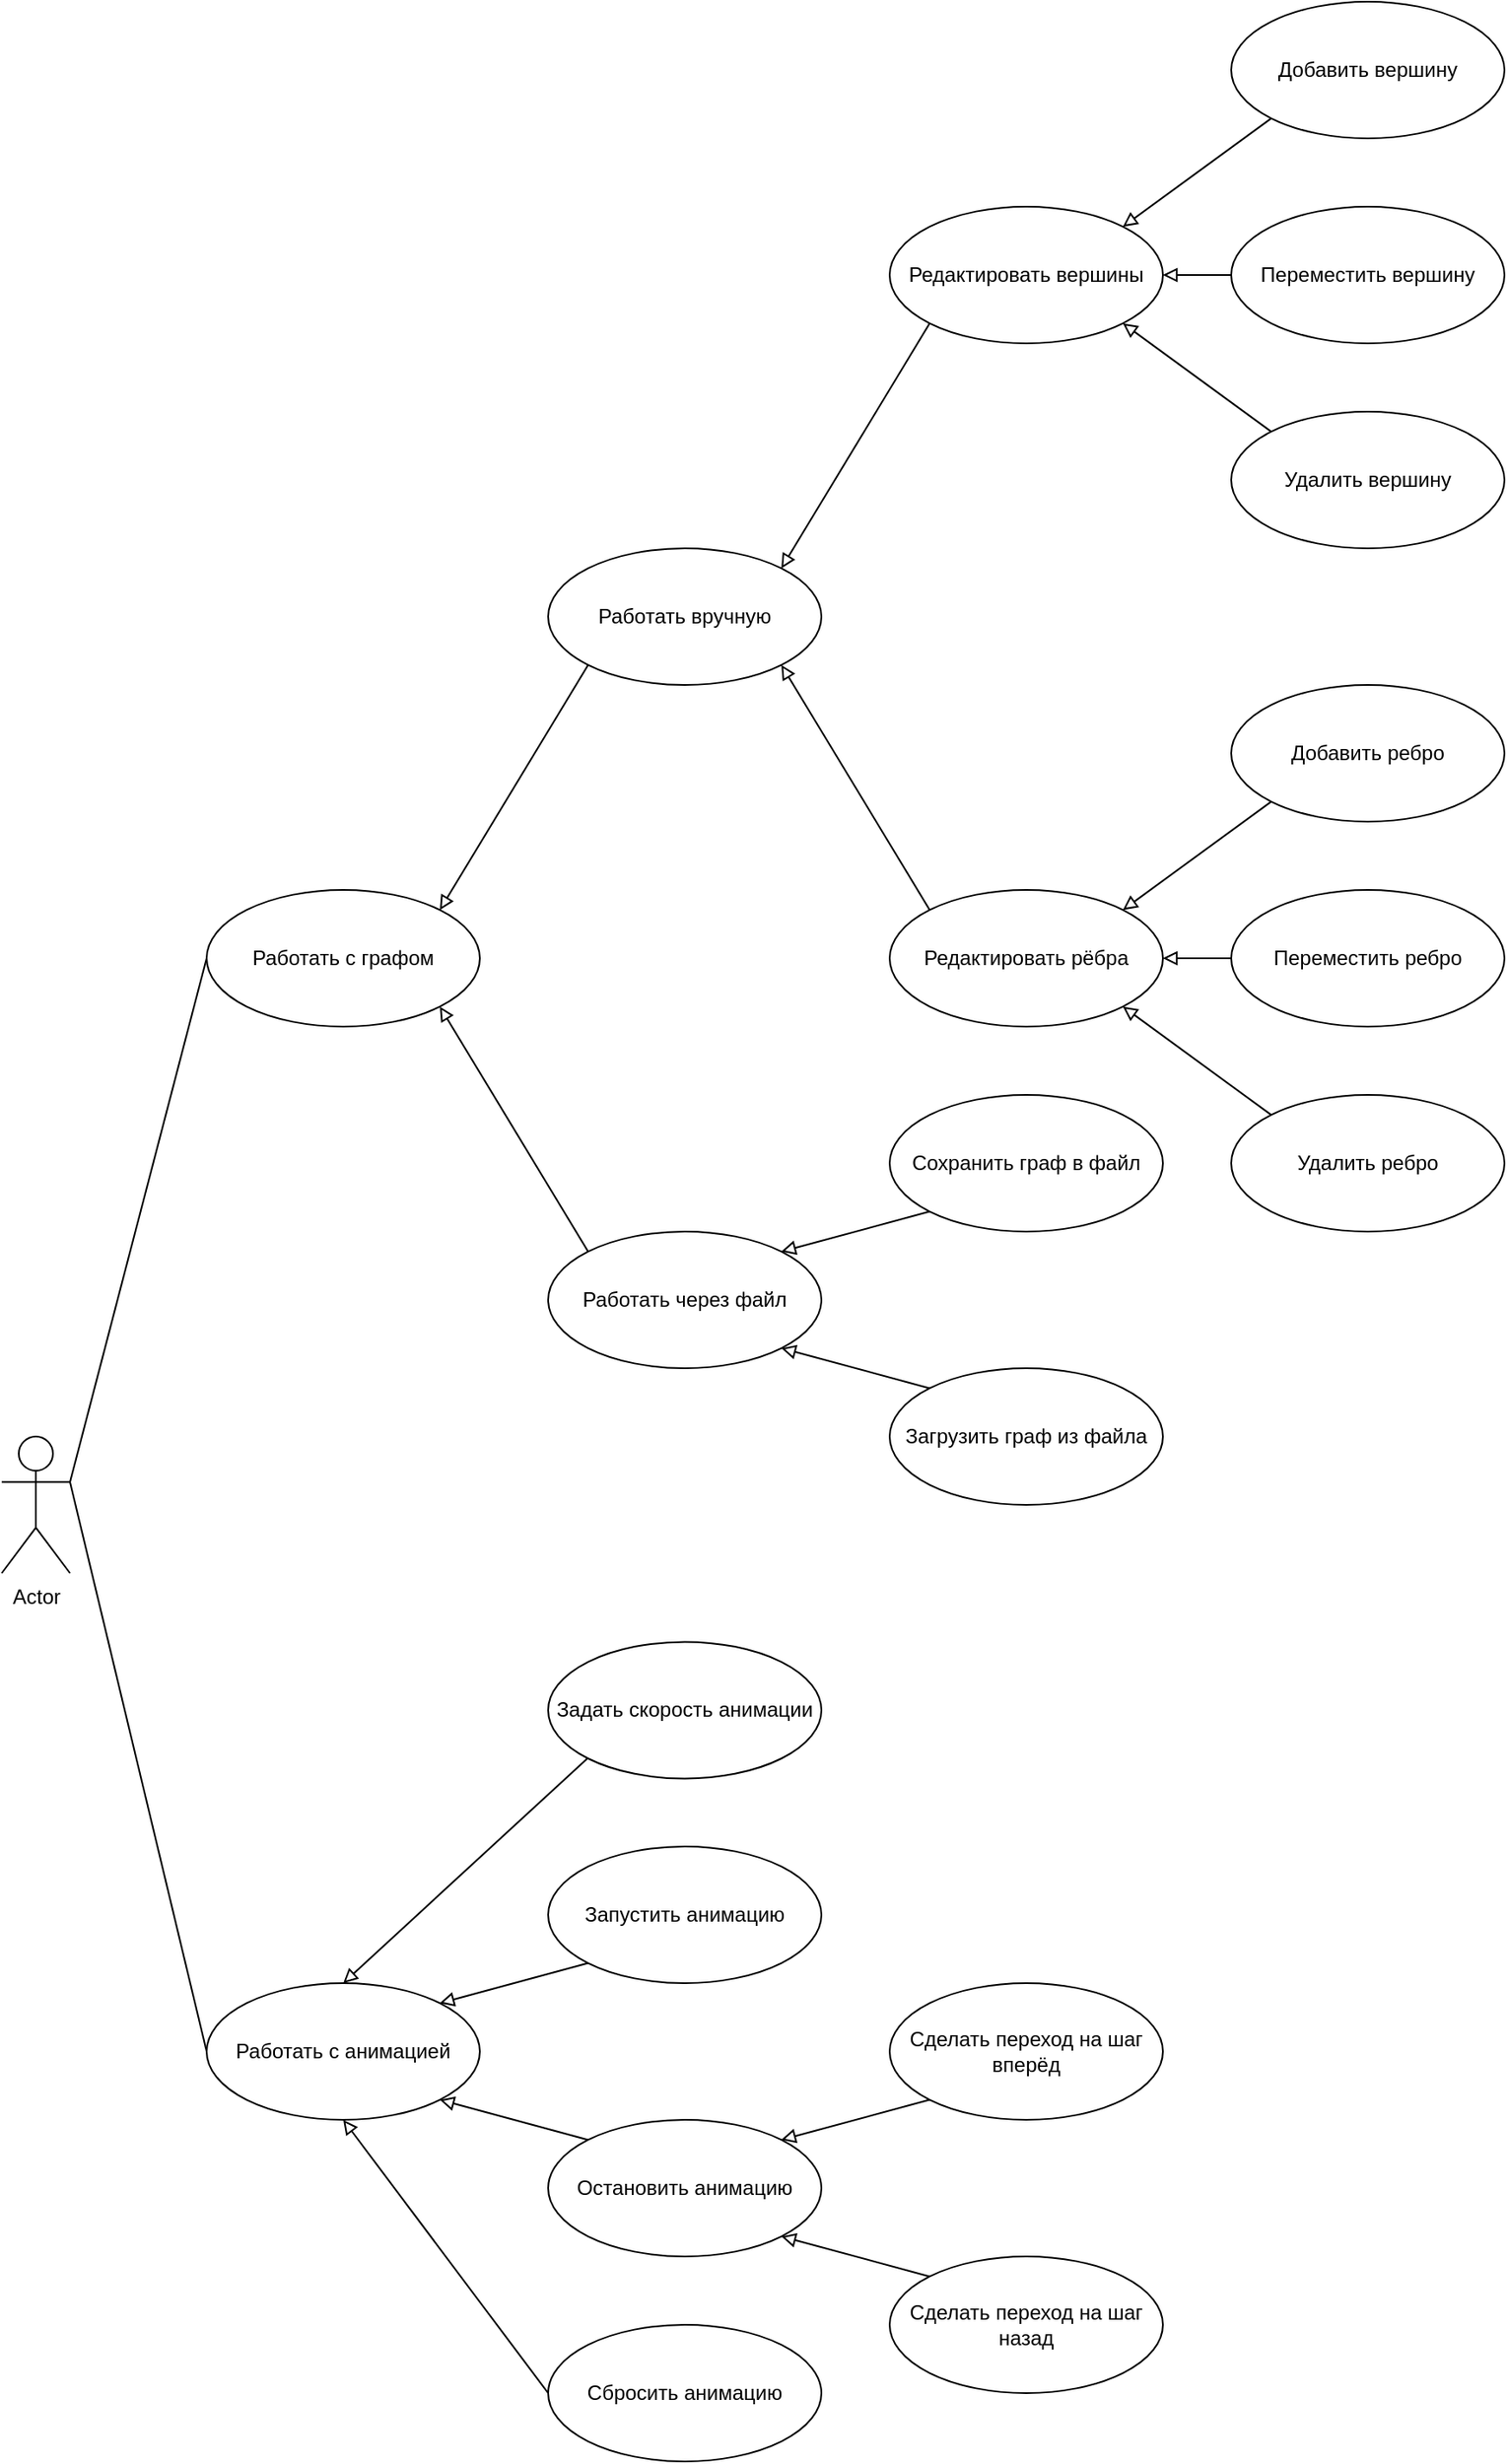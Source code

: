 <mxfile version="10.8.9" type="device"><diagram id="ISBBnGdlGHiLUhDD5e4Z" name="Page-1"><mxGraphModel dx="988" dy="519" grid="1" gridSize="10" guides="1" tooltips="1" connect="1" arrows="1" fold="1" page="1" pageScale="1" pageWidth="827" pageHeight="1169" math="0" shadow="0"><root><mxCell id="0"/><mxCell id="1" parent="0"/><mxCell id="IY1mkd1tVNOpLGi5FA0X-1" value="Actor" style="shape=umlActor;verticalLabelPosition=bottom;labelBackgroundColor=#ffffff;verticalAlign=top;html=1;outlineConnect=0;" vertex="1" parent="1"><mxGeometry x="40" y="880" width="40" height="80" as="geometry"/></mxCell><mxCell id="IY1mkd1tVNOpLGi5FA0X-6" value="Работать с графом" style="ellipse;whiteSpace=wrap;html=1;" vertex="1" parent="1"><mxGeometry x="160" y="560" width="160" height="80" as="geometry"/></mxCell><mxCell id="IY1mkd1tVNOpLGi5FA0X-9" value="" style="endArrow=none;html=1;strokeColor=#000000;entryX=0;entryY=0.5;entryDx=0;entryDy=0;exitX=1;exitY=0.333;exitDx=0;exitDy=0;exitPerimeter=0;" edge="1" parent="1" source="IY1mkd1tVNOpLGi5FA0X-1" target="IY1mkd1tVNOpLGi5FA0X-6"><mxGeometry width="50" height="50" relative="1" as="geometry"><mxPoint x="20" y="410" as="sourcePoint"/><mxPoint x="70" y="360" as="targetPoint"/></mxGeometry></mxCell><mxCell id="IY1mkd1tVNOpLGi5FA0X-10" value="Работать с анимацией" style="ellipse;whiteSpace=wrap;html=1;" vertex="1" parent="1"><mxGeometry x="160" y="1200" width="160" height="80" as="geometry"/></mxCell><mxCell id="IY1mkd1tVNOpLGi5FA0X-11" value="" style="endArrow=none;html=1;strokeColor=#000000;entryX=0;entryY=0.5;entryDx=0;entryDy=0;exitX=1;exitY=0.333;exitDx=0;exitDy=0;exitPerimeter=0;" edge="1" parent="1" source="IY1mkd1tVNOpLGi5FA0X-1" target="IY1mkd1tVNOpLGi5FA0X-10"><mxGeometry width="50" height="50" relative="1" as="geometry"><mxPoint x="50" y="280" as="sourcePoint"/><mxPoint x="70" y="380" as="targetPoint"/></mxGeometry></mxCell><mxCell id="IY1mkd1tVNOpLGi5FA0X-36" style="edgeStyle=none;rounded=0;orthogonalLoop=1;jettySize=auto;html=1;exitX=0;exitY=1;exitDx=0;exitDy=0;entryX=1;entryY=0;entryDx=0;entryDy=0;endArrow=block;endFill=0;strokeColor=#000000;" edge="1" parent="1" source="IY1mkd1tVNOpLGi5FA0X-12" target="IY1mkd1tVNOpLGi5FA0X-32"><mxGeometry relative="1" as="geometry"/></mxCell><mxCell id="IY1mkd1tVNOpLGi5FA0X-12" value="Добавить вершину" style="ellipse;whiteSpace=wrap;html=1;" vertex="1" parent="1"><mxGeometry x="760" y="40" width="160" height="80" as="geometry"/></mxCell><mxCell id="IY1mkd1tVNOpLGi5FA0X-37" style="edgeStyle=none;rounded=0;orthogonalLoop=1;jettySize=auto;html=1;exitX=0;exitY=0.5;exitDx=0;exitDy=0;entryX=1;entryY=0.5;entryDx=0;entryDy=0;endArrow=block;endFill=0;strokeColor=#000000;" edge="1" parent="1" source="IY1mkd1tVNOpLGi5FA0X-13" target="IY1mkd1tVNOpLGi5FA0X-32"><mxGeometry relative="1" as="geometry"/></mxCell><mxCell id="IY1mkd1tVNOpLGi5FA0X-13" value="Переместить вершину" style="ellipse;whiteSpace=wrap;html=1;verticalAlign=middle;" vertex="1" parent="1"><mxGeometry x="760" y="160" width="160" height="80" as="geometry"/></mxCell><mxCell id="IY1mkd1tVNOpLGi5FA0X-40" style="edgeStyle=none;rounded=0;orthogonalLoop=1;jettySize=auto;html=1;exitX=0;exitY=1;exitDx=0;exitDy=0;entryX=1;entryY=0;entryDx=0;entryDy=0;endArrow=block;endFill=0;strokeColor=#000000;" edge="1" parent="1" source="IY1mkd1tVNOpLGi5FA0X-14" target="IY1mkd1tVNOpLGi5FA0X-39"><mxGeometry relative="1" as="geometry"/></mxCell><mxCell id="IY1mkd1tVNOpLGi5FA0X-14" value="Добавить ребро" style="ellipse;whiteSpace=wrap;html=1;" vertex="1" parent="1"><mxGeometry x="760" y="440" width="160" height="80" as="geometry"/></mxCell><mxCell id="IY1mkd1tVNOpLGi5FA0X-46" style="edgeStyle=none;rounded=0;orthogonalLoop=1;jettySize=auto;html=1;exitX=0;exitY=1;exitDx=0;exitDy=0;entryX=1;entryY=0;entryDx=0;entryDy=0;endArrow=block;endFill=0;strokeColor=#000000;" edge="1" parent="1" source="IY1mkd1tVNOpLGi5FA0X-15" target="IY1mkd1tVNOpLGi5FA0X-45"><mxGeometry relative="1" as="geometry"/></mxCell><mxCell id="IY1mkd1tVNOpLGi5FA0X-15" value="Сохранить граф в файл" style="ellipse;whiteSpace=wrap;html=1;" vertex="1" parent="1"><mxGeometry x="560" y="680" width="160" height="80" as="geometry"/></mxCell><mxCell id="IY1mkd1tVNOpLGi5FA0X-38" style="edgeStyle=none;rounded=0;orthogonalLoop=1;jettySize=auto;html=1;exitX=0;exitY=0;exitDx=0;exitDy=0;entryX=1;entryY=1;entryDx=0;entryDy=0;endArrow=block;endFill=0;strokeColor=#000000;" edge="1" parent="1" source="IY1mkd1tVNOpLGi5FA0X-19" target="IY1mkd1tVNOpLGi5FA0X-32"><mxGeometry relative="1" as="geometry"/></mxCell><mxCell id="IY1mkd1tVNOpLGi5FA0X-19" value="Удалить вершину" style="ellipse;whiteSpace=wrap;html=1;verticalAlign=middle;" vertex="1" parent="1"><mxGeometry x="760" y="280" width="160" height="80" as="geometry"/></mxCell><mxCell id="IY1mkd1tVNOpLGi5FA0X-47" style="edgeStyle=none;rounded=0;orthogonalLoop=1;jettySize=auto;html=1;exitX=0;exitY=0;exitDx=0;exitDy=0;entryX=1;entryY=1;entryDx=0;entryDy=0;endArrow=block;endFill=0;strokeColor=#000000;" edge="1" parent="1" source="IY1mkd1tVNOpLGi5FA0X-23" target="IY1mkd1tVNOpLGi5FA0X-45"><mxGeometry relative="1" as="geometry"/></mxCell><mxCell id="IY1mkd1tVNOpLGi5FA0X-23" value="Загрузить граф из файла" style="ellipse;whiteSpace=wrap;html=1;" vertex="1" parent="1"><mxGeometry x="560" y="840" width="160" height="80" as="geometry"/></mxCell><mxCell id="IY1mkd1tVNOpLGi5FA0X-52" style="edgeStyle=none;rounded=0;orthogonalLoop=1;jettySize=auto;html=1;exitX=0;exitY=1;exitDx=0;exitDy=0;entryX=0.5;entryY=0;entryDx=0;entryDy=0;endArrow=block;endFill=0;strokeColor=#000000;" edge="1" parent="1" source="IY1mkd1tVNOpLGi5FA0X-24" target="IY1mkd1tVNOpLGi5FA0X-10"><mxGeometry relative="1" as="geometry"/></mxCell><mxCell id="IY1mkd1tVNOpLGi5FA0X-24" value="Задать скорость анимации" style="ellipse;whiteSpace=wrap;html=1;" vertex="1" parent="1"><mxGeometry x="360" y="1000.214" width="160" height="80" as="geometry"/></mxCell><mxCell id="IY1mkd1tVNOpLGi5FA0X-48" style="edgeStyle=none;rounded=0;orthogonalLoop=1;jettySize=auto;html=1;exitX=0;exitY=1;exitDx=0;exitDy=0;entryX=1;entryY=0;entryDx=0;entryDy=0;endArrow=block;endFill=0;strokeColor=#000000;" edge="1" parent="1" source="IY1mkd1tVNOpLGi5FA0X-25" target="IY1mkd1tVNOpLGi5FA0X-27"><mxGeometry relative="1" as="geometry"/></mxCell><mxCell id="IY1mkd1tVNOpLGi5FA0X-25" value="Сделать переход на шаг вперёд" style="ellipse;whiteSpace=wrap;html=1;" vertex="1" parent="1"><mxGeometry x="560" y="1200" width="160" height="80" as="geometry"/></mxCell><mxCell id="IY1mkd1tVNOpLGi5FA0X-49" style="edgeStyle=none;rounded=0;orthogonalLoop=1;jettySize=auto;html=1;exitX=0;exitY=0;exitDx=0;exitDy=0;entryX=1;entryY=1;entryDx=0;entryDy=0;endArrow=block;endFill=0;strokeColor=#000000;" edge="1" parent="1" source="IY1mkd1tVNOpLGi5FA0X-26" target="IY1mkd1tVNOpLGi5FA0X-27"><mxGeometry relative="1" as="geometry"/></mxCell><mxCell id="IY1mkd1tVNOpLGi5FA0X-26" value="Сделать переход на шаг назад" style="ellipse;whiteSpace=wrap;html=1;" vertex="1" parent="1"><mxGeometry x="560" y="1360" width="160" height="80" as="geometry"/></mxCell><mxCell id="IY1mkd1tVNOpLGi5FA0X-54" style="edgeStyle=none;rounded=0;orthogonalLoop=1;jettySize=auto;html=1;exitX=0;exitY=0;exitDx=0;exitDy=0;entryX=1;entryY=1;entryDx=0;entryDy=0;endArrow=block;endFill=0;strokeColor=#000000;" edge="1" parent="1" source="IY1mkd1tVNOpLGi5FA0X-27" target="IY1mkd1tVNOpLGi5FA0X-10"><mxGeometry relative="1" as="geometry"/></mxCell><mxCell id="IY1mkd1tVNOpLGi5FA0X-27" value="Остановить анимацию" style="ellipse;whiteSpace=wrap;html=1;" vertex="1" parent="1"><mxGeometry x="360" y="1280" width="160" height="80" as="geometry"/></mxCell><mxCell id="IY1mkd1tVNOpLGi5FA0X-28" style="edgeStyle=none;rounded=0;orthogonalLoop=1;jettySize=auto;html=1;entryX=1;entryY=0.5;entryDx=0;entryDy=0;dashed=1;endArrow=open;endFill=0;strokeColor=#000000;" edge="1" parent="1" source="IY1mkd1tVNOpLGi5FA0X-27" target="IY1mkd1tVNOpLGi5FA0X-27"><mxGeometry relative="1" as="geometry"/></mxCell><mxCell id="IY1mkd1tVNOpLGi5FA0X-53" style="edgeStyle=none;rounded=0;orthogonalLoop=1;jettySize=auto;html=1;exitX=0;exitY=1;exitDx=0;exitDy=0;entryX=1;entryY=0;entryDx=0;entryDy=0;endArrow=block;endFill=0;strokeColor=#000000;" edge="1" parent="1" source="IY1mkd1tVNOpLGi5FA0X-29" target="IY1mkd1tVNOpLGi5FA0X-10"><mxGeometry relative="1" as="geometry"/></mxCell><mxCell id="IY1mkd1tVNOpLGi5FA0X-29" value="Запустить анимацию" style="ellipse;whiteSpace=wrap;html=1;" vertex="1" parent="1"><mxGeometry x="360" y="1120" width="160" height="80" as="geometry"/></mxCell><mxCell id="IY1mkd1tVNOpLGi5FA0X-55" style="edgeStyle=none;rounded=0;orthogonalLoop=1;jettySize=auto;html=1;exitX=0;exitY=0.5;exitDx=0;exitDy=0;entryX=0.5;entryY=1;entryDx=0;entryDy=0;endArrow=block;endFill=0;strokeColor=#000000;" edge="1" parent="1" source="IY1mkd1tVNOpLGi5FA0X-30" target="IY1mkd1tVNOpLGi5FA0X-10"><mxGeometry relative="1" as="geometry"/></mxCell><mxCell id="IY1mkd1tVNOpLGi5FA0X-30" value="Сбросить анимацию" style="ellipse;whiteSpace=wrap;html=1;" vertex="1" parent="1"><mxGeometry x="360" y="1400" width="160" height="80" as="geometry"/></mxCell><mxCell id="IY1mkd1tVNOpLGi5FA0X-41" style="edgeStyle=none;rounded=0;orthogonalLoop=1;jettySize=auto;html=1;exitX=0;exitY=0;exitDx=0;exitDy=0;entryX=1;entryY=1;entryDx=0;entryDy=0;endArrow=block;endFill=0;strokeColor=#000000;" edge="1" parent="1" source="IY1mkd1tVNOpLGi5FA0X-31" target="IY1mkd1tVNOpLGi5FA0X-39"><mxGeometry relative="1" as="geometry"/></mxCell><mxCell id="IY1mkd1tVNOpLGi5FA0X-31" value="Удалить ребро" style="ellipse;whiteSpace=wrap;html=1;" vertex="1" parent="1"><mxGeometry x="760" y="680" width="160" height="80" as="geometry"/></mxCell><mxCell id="IY1mkd1tVNOpLGi5FA0X-43" style="edgeStyle=none;rounded=0;orthogonalLoop=1;jettySize=auto;html=1;exitX=0;exitY=1;exitDx=0;exitDy=0;entryX=1;entryY=0;entryDx=0;entryDy=0;endArrow=block;endFill=0;strokeColor=#000000;" edge="1" parent="1" source="IY1mkd1tVNOpLGi5FA0X-32" target="IY1mkd1tVNOpLGi5FA0X-42"><mxGeometry relative="1" as="geometry"/></mxCell><mxCell id="IY1mkd1tVNOpLGi5FA0X-32" value="Редактировать вершины" style="ellipse;whiteSpace=wrap;html=1;" vertex="1" parent="1"><mxGeometry x="560" y="160" width="160" height="80" as="geometry"/></mxCell><mxCell id="IY1mkd1tVNOpLGi5FA0X-44" style="edgeStyle=none;rounded=0;orthogonalLoop=1;jettySize=auto;html=1;exitX=0;exitY=0;exitDx=0;exitDy=0;entryX=1;entryY=1;entryDx=0;entryDy=0;endArrow=block;endFill=0;strokeColor=#000000;" edge="1" parent="1" source="IY1mkd1tVNOpLGi5FA0X-39" target="IY1mkd1tVNOpLGi5FA0X-42"><mxGeometry relative="1" as="geometry"/></mxCell><mxCell id="IY1mkd1tVNOpLGi5FA0X-39" value="Редактировать рёбра" style="ellipse;whiteSpace=wrap;html=1;" vertex="1" parent="1"><mxGeometry x="560" y="560" width="160" height="80" as="geometry"/></mxCell><mxCell id="IY1mkd1tVNOpLGi5FA0X-50" style="edgeStyle=none;rounded=0;orthogonalLoop=1;jettySize=auto;html=1;exitX=0;exitY=1;exitDx=0;exitDy=0;entryX=1;entryY=0;entryDx=0;entryDy=0;endArrow=block;endFill=0;strokeColor=#000000;" edge="1" parent="1" source="IY1mkd1tVNOpLGi5FA0X-42" target="IY1mkd1tVNOpLGi5FA0X-6"><mxGeometry relative="1" as="geometry"/></mxCell><mxCell id="IY1mkd1tVNOpLGi5FA0X-42" value="Работать вручную" style="ellipse;whiteSpace=wrap;html=1;" vertex="1" parent="1"><mxGeometry x="360" y="360" width="160" height="80" as="geometry"/></mxCell><mxCell id="IY1mkd1tVNOpLGi5FA0X-51" style="edgeStyle=none;rounded=0;orthogonalLoop=1;jettySize=auto;html=1;exitX=0;exitY=0;exitDx=0;exitDy=0;entryX=1;entryY=1;entryDx=0;entryDy=0;endArrow=block;endFill=0;strokeColor=#000000;" edge="1" parent="1" source="IY1mkd1tVNOpLGi5FA0X-45" target="IY1mkd1tVNOpLGi5FA0X-6"><mxGeometry relative="1" as="geometry"/></mxCell><mxCell id="IY1mkd1tVNOpLGi5FA0X-45" value="Работать через файл" style="ellipse;whiteSpace=wrap;html=1;" vertex="1" parent="1"><mxGeometry x="360" y="760" width="160" height="80" as="geometry"/></mxCell><mxCell id="IY1mkd1tVNOpLGi5FA0X-58" style="edgeStyle=none;rounded=0;orthogonalLoop=1;jettySize=auto;html=1;exitX=0;exitY=0.5;exitDx=0;exitDy=0;entryX=1;entryY=0.5;entryDx=0;entryDy=0;endArrow=block;endFill=0;strokeColor=#000000;" edge="1" parent="1" source="IY1mkd1tVNOpLGi5FA0X-57" target="IY1mkd1tVNOpLGi5FA0X-39"><mxGeometry relative="1" as="geometry"/></mxCell><mxCell id="IY1mkd1tVNOpLGi5FA0X-57" value="Переместить ребро" style="ellipse;whiteSpace=wrap;html=1;" vertex="1" parent="1"><mxGeometry x="760" y="560" width="160" height="80" as="geometry"/></mxCell></root></mxGraphModel></diagram></mxfile>